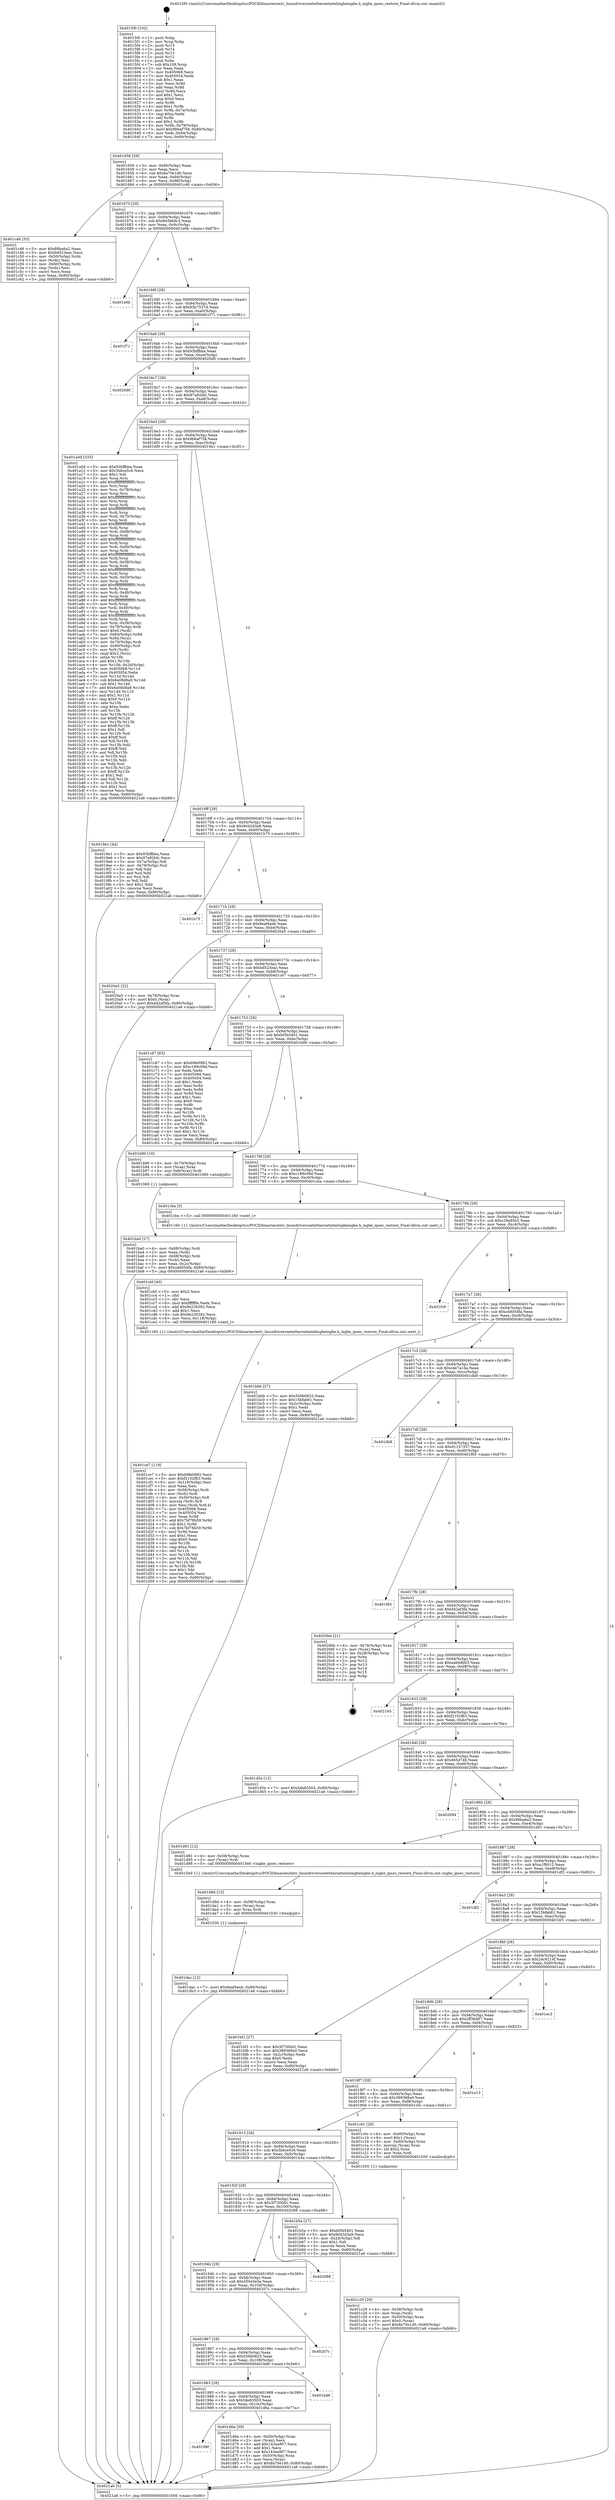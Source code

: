 digraph "0x4015f0" {
  label = "0x4015f0 (/mnt/c/Users/mathe/Desktop/tcc/POCII/binaries/extr_linuxdriversnetethernetintelixgbeixgbe.h_ixgbe_ipsec_restore_Final-ollvm.out::main(0))"
  labelloc = "t"
  node[shape=record]

  Entry [label="",width=0.3,height=0.3,shape=circle,fillcolor=black,style=filled]
  "0x401656" [label="{
     0x401656 [29]\l
     | [instrs]\l
     &nbsp;&nbsp;0x401656 \<+3\>: mov -0x80(%rbp),%eax\l
     &nbsp;&nbsp;0x401659 \<+2\>: mov %eax,%ecx\l
     &nbsp;&nbsp;0x40165b \<+6\>: sub $0x8a70e1d0,%ecx\l
     &nbsp;&nbsp;0x401661 \<+6\>: mov %eax,-0x94(%rbp)\l
     &nbsp;&nbsp;0x401667 \<+6\>: mov %ecx,-0x98(%rbp)\l
     &nbsp;&nbsp;0x40166d \<+6\>: je 0000000000401c46 \<main+0x656\>\l
  }"]
  "0x401c46" [label="{
     0x401c46 [33]\l
     | [instrs]\l
     &nbsp;&nbsp;0x401c46 \<+5\>: mov $0x89ba6a2,%eax\l
     &nbsp;&nbsp;0x401c4b \<+5\>: mov $0xbd523eac,%ecx\l
     &nbsp;&nbsp;0x401c50 \<+4\>: mov -0x50(%rbp),%rdx\l
     &nbsp;&nbsp;0x401c54 \<+2\>: mov (%rdx),%esi\l
     &nbsp;&nbsp;0x401c56 \<+4\>: mov -0x60(%rbp),%rdx\l
     &nbsp;&nbsp;0x401c5a \<+2\>: cmp (%rdx),%esi\l
     &nbsp;&nbsp;0x401c5c \<+3\>: cmovl %ecx,%eax\l
     &nbsp;&nbsp;0x401c5f \<+3\>: mov %eax,-0x80(%rbp)\l
     &nbsp;&nbsp;0x401c62 \<+5\>: jmp 00000000004021a6 \<main+0xbb6\>\l
  }"]
  "0x401673" [label="{
     0x401673 [28]\l
     | [instrs]\l
     &nbsp;&nbsp;0x401673 \<+5\>: jmp 0000000000401678 \<main+0x88\>\l
     &nbsp;&nbsp;0x401678 \<+6\>: mov -0x94(%rbp),%eax\l
     &nbsp;&nbsp;0x40167e \<+5\>: sub $0x8d3b6dc3,%eax\l
     &nbsp;&nbsp;0x401683 \<+6\>: mov %eax,-0x9c(%rbp)\l
     &nbsp;&nbsp;0x401689 \<+6\>: je 0000000000401e6b \<main+0x87b\>\l
  }"]
  Exit [label="",width=0.3,height=0.3,shape=circle,fillcolor=black,style=filled,peripheries=2]
  "0x401e6b" [label="{
     0x401e6b\l
  }", style=dashed]
  "0x40168f" [label="{
     0x40168f [28]\l
     | [instrs]\l
     &nbsp;&nbsp;0x40168f \<+5\>: jmp 0000000000401694 \<main+0xa4\>\l
     &nbsp;&nbsp;0x401694 \<+6\>: mov -0x94(%rbp),%eax\l
     &nbsp;&nbsp;0x40169a \<+5\>: sub $0x93b7537d,%eax\l
     &nbsp;&nbsp;0x40169f \<+6\>: mov %eax,-0xa0(%rbp)\l
     &nbsp;&nbsp;0x4016a5 \<+6\>: je 0000000000401f71 \<main+0x981\>\l
  }"]
  "0x401dac" [label="{
     0x401dac [12]\l
     | [instrs]\l
     &nbsp;&nbsp;0x401dac \<+7\>: movl $0x9eaf4eeb,-0x80(%rbp)\l
     &nbsp;&nbsp;0x401db3 \<+5\>: jmp 00000000004021a6 \<main+0xbb6\>\l
  }"]
  "0x401f71" [label="{
     0x401f71\l
  }", style=dashed]
  "0x4016ab" [label="{
     0x4016ab [28]\l
     | [instrs]\l
     &nbsp;&nbsp;0x4016ab \<+5\>: jmp 00000000004016b0 \<main+0xc0\>\l
     &nbsp;&nbsp;0x4016b0 \<+6\>: mov -0x94(%rbp),%eax\l
     &nbsp;&nbsp;0x4016b6 \<+5\>: sub $0x93bffbba,%eax\l
     &nbsp;&nbsp;0x4016bb \<+6\>: mov %eax,-0xa4(%rbp)\l
     &nbsp;&nbsp;0x4016c1 \<+6\>: je 00000000004020d0 \<main+0xae0\>\l
  }"]
  "0x401d9d" [label="{
     0x401d9d [15]\l
     | [instrs]\l
     &nbsp;&nbsp;0x401d9d \<+4\>: mov -0x58(%rbp),%rax\l
     &nbsp;&nbsp;0x401da1 \<+3\>: mov (%rax),%rax\l
     &nbsp;&nbsp;0x401da4 \<+3\>: mov %rax,%rdi\l
     &nbsp;&nbsp;0x401da7 \<+5\>: call 0000000000401030 \<free@plt\>\l
     | [calls]\l
     &nbsp;&nbsp;0x401030 \{1\} (unknown)\l
  }"]
  "0x4020d0" [label="{
     0x4020d0\l
  }", style=dashed]
  "0x4016c7" [label="{
     0x4016c7 [28]\l
     | [instrs]\l
     &nbsp;&nbsp;0x4016c7 \<+5\>: jmp 00000000004016cc \<main+0xdc\>\l
     &nbsp;&nbsp;0x4016cc \<+6\>: mov -0x94(%rbp),%eax\l
     &nbsp;&nbsp;0x4016d2 \<+5\>: sub $0x97a92bfc,%eax\l
     &nbsp;&nbsp;0x4016d7 \<+6\>: mov %eax,-0xa8(%rbp)\l
     &nbsp;&nbsp;0x4016dd \<+6\>: je 0000000000401a0d \<main+0x41d\>\l
  }"]
  "0x40199f" [label="{
     0x40199f\l
  }", style=dashed]
  "0x401a0d" [label="{
     0x401a0d [333]\l
     | [instrs]\l
     &nbsp;&nbsp;0x401a0d \<+5\>: mov $0x93bffbba,%eax\l
     &nbsp;&nbsp;0x401a12 \<+5\>: mov $0x3bbce5c6,%ecx\l
     &nbsp;&nbsp;0x401a17 \<+2\>: mov $0x1,%dl\l
     &nbsp;&nbsp;0x401a19 \<+3\>: mov %rsp,%rsi\l
     &nbsp;&nbsp;0x401a1c \<+4\>: add $0xfffffffffffffff0,%rsi\l
     &nbsp;&nbsp;0x401a20 \<+3\>: mov %rsi,%rsp\l
     &nbsp;&nbsp;0x401a23 \<+4\>: mov %rsi,-0x78(%rbp)\l
     &nbsp;&nbsp;0x401a27 \<+3\>: mov %rsp,%rsi\l
     &nbsp;&nbsp;0x401a2a \<+4\>: add $0xfffffffffffffff0,%rsi\l
     &nbsp;&nbsp;0x401a2e \<+3\>: mov %rsi,%rsp\l
     &nbsp;&nbsp;0x401a31 \<+3\>: mov %rsp,%rdi\l
     &nbsp;&nbsp;0x401a34 \<+4\>: add $0xfffffffffffffff0,%rdi\l
     &nbsp;&nbsp;0x401a38 \<+3\>: mov %rdi,%rsp\l
     &nbsp;&nbsp;0x401a3b \<+4\>: mov %rdi,-0x70(%rbp)\l
     &nbsp;&nbsp;0x401a3f \<+3\>: mov %rsp,%rdi\l
     &nbsp;&nbsp;0x401a42 \<+4\>: add $0xfffffffffffffff0,%rdi\l
     &nbsp;&nbsp;0x401a46 \<+3\>: mov %rdi,%rsp\l
     &nbsp;&nbsp;0x401a49 \<+4\>: mov %rdi,-0x68(%rbp)\l
     &nbsp;&nbsp;0x401a4d \<+3\>: mov %rsp,%rdi\l
     &nbsp;&nbsp;0x401a50 \<+4\>: add $0xfffffffffffffff0,%rdi\l
     &nbsp;&nbsp;0x401a54 \<+3\>: mov %rdi,%rsp\l
     &nbsp;&nbsp;0x401a57 \<+4\>: mov %rdi,-0x60(%rbp)\l
     &nbsp;&nbsp;0x401a5b \<+3\>: mov %rsp,%rdi\l
     &nbsp;&nbsp;0x401a5e \<+4\>: add $0xfffffffffffffff0,%rdi\l
     &nbsp;&nbsp;0x401a62 \<+3\>: mov %rdi,%rsp\l
     &nbsp;&nbsp;0x401a65 \<+4\>: mov %rdi,-0x58(%rbp)\l
     &nbsp;&nbsp;0x401a69 \<+3\>: mov %rsp,%rdi\l
     &nbsp;&nbsp;0x401a6c \<+4\>: add $0xfffffffffffffff0,%rdi\l
     &nbsp;&nbsp;0x401a70 \<+3\>: mov %rdi,%rsp\l
     &nbsp;&nbsp;0x401a73 \<+4\>: mov %rdi,-0x50(%rbp)\l
     &nbsp;&nbsp;0x401a77 \<+3\>: mov %rsp,%rdi\l
     &nbsp;&nbsp;0x401a7a \<+4\>: add $0xfffffffffffffff0,%rdi\l
     &nbsp;&nbsp;0x401a7e \<+3\>: mov %rdi,%rsp\l
     &nbsp;&nbsp;0x401a81 \<+4\>: mov %rdi,-0x48(%rbp)\l
     &nbsp;&nbsp;0x401a85 \<+3\>: mov %rsp,%rdi\l
     &nbsp;&nbsp;0x401a88 \<+4\>: add $0xfffffffffffffff0,%rdi\l
     &nbsp;&nbsp;0x401a8c \<+3\>: mov %rdi,%rsp\l
     &nbsp;&nbsp;0x401a8f \<+4\>: mov %rdi,-0x40(%rbp)\l
     &nbsp;&nbsp;0x401a93 \<+3\>: mov %rsp,%rdi\l
     &nbsp;&nbsp;0x401a96 \<+4\>: add $0xfffffffffffffff0,%rdi\l
     &nbsp;&nbsp;0x401a9a \<+3\>: mov %rdi,%rsp\l
     &nbsp;&nbsp;0x401a9d \<+4\>: mov %rdi,-0x38(%rbp)\l
     &nbsp;&nbsp;0x401aa1 \<+4\>: mov -0x78(%rbp),%rdi\l
     &nbsp;&nbsp;0x401aa5 \<+6\>: movl $0x0,(%rdi)\l
     &nbsp;&nbsp;0x401aab \<+7\>: mov -0x84(%rbp),%r8d\l
     &nbsp;&nbsp;0x401ab2 \<+3\>: mov %r8d,(%rsi)\l
     &nbsp;&nbsp;0x401ab5 \<+4\>: mov -0x70(%rbp),%rdi\l
     &nbsp;&nbsp;0x401ab9 \<+7\>: mov -0x90(%rbp),%r9\l
     &nbsp;&nbsp;0x401ac0 \<+3\>: mov %r9,(%rdi)\l
     &nbsp;&nbsp;0x401ac3 \<+3\>: cmpl $0x2,(%rsi)\l
     &nbsp;&nbsp;0x401ac6 \<+4\>: setne %r10b\l
     &nbsp;&nbsp;0x401aca \<+4\>: and $0x1,%r10b\l
     &nbsp;&nbsp;0x401ace \<+4\>: mov %r10b,-0x2d(%rbp)\l
     &nbsp;&nbsp;0x401ad2 \<+8\>: mov 0x405068,%r11d\l
     &nbsp;&nbsp;0x401ada \<+7\>: mov 0x405054,%ebx\l
     &nbsp;&nbsp;0x401ae1 \<+3\>: mov %r11d,%r14d\l
     &nbsp;&nbsp;0x401ae4 \<+7\>: sub $0x6a08d8a9,%r14d\l
     &nbsp;&nbsp;0x401aeb \<+4\>: sub $0x1,%r14d\l
     &nbsp;&nbsp;0x401aef \<+7\>: add $0x6a08d8a9,%r14d\l
     &nbsp;&nbsp;0x401af6 \<+4\>: imul %r14d,%r11d\l
     &nbsp;&nbsp;0x401afa \<+4\>: and $0x1,%r11d\l
     &nbsp;&nbsp;0x401afe \<+4\>: cmp $0x0,%r11d\l
     &nbsp;&nbsp;0x401b02 \<+4\>: sete %r10b\l
     &nbsp;&nbsp;0x401b06 \<+3\>: cmp $0xa,%ebx\l
     &nbsp;&nbsp;0x401b09 \<+4\>: setl %r15b\l
     &nbsp;&nbsp;0x401b0d \<+3\>: mov %r10b,%r12b\l
     &nbsp;&nbsp;0x401b10 \<+4\>: xor $0xff,%r12b\l
     &nbsp;&nbsp;0x401b14 \<+3\>: mov %r15b,%r13b\l
     &nbsp;&nbsp;0x401b17 \<+4\>: xor $0xff,%r13b\l
     &nbsp;&nbsp;0x401b1b \<+3\>: xor $0x1,%dl\l
     &nbsp;&nbsp;0x401b1e \<+3\>: mov %r12b,%sil\l
     &nbsp;&nbsp;0x401b21 \<+4\>: and $0xff,%sil\l
     &nbsp;&nbsp;0x401b25 \<+3\>: and %dl,%r10b\l
     &nbsp;&nbsp;0x401b28 \<+3\>: mov %r13b,%dil\l
     &nbsp;&nbsp;0x401b2b \<+4\>: and $0xff,%dil\l
     &nbsp;&nbsp;0x401b2f \<+3\>: and %dl,%r15b\l
     &nbsp;&nbsp;0x401b32 \<+3\>: or %r10b,%sil\l
     &nbsp;&nbsp;0x401b35 \<+3\>: or %r15b,%dil\l
     &nbsp;&nbsp;0x401b38 \<+3\>: xor %dil,%sil\l
     &nbsp;&nbsp;0x401b3b \<+3\>: or %r13b,%r12b\l
     &nbsp;&nbsp;0x401b3e \<+4\>: xor $0xff,%r12b\l
     &nbsp;&nbsp;0x401b42 \<+3\>: or $0x1,%dl\l
     &nbsp;&nbsp;0x401b45 \<+3\>: and %dl,%r12b\l
     &nbsp;&nbsp;0x401b48 \<+3\>: or %r12b,%sil\l
     &nbsp;&nbsp;0x401b4b \<+4\>: test $0x1,%sil\l
     &nbsp;&nbsp;0x401b4f \<+3\>: cmovne %ecx,%eax\l
     &nbsp;&nbsp;0x401b52 \<+3\>: mov %eax,-0x80(%rbp)\l
     &nbsp;&nbsp;0x401b55 \<+5\>: jmp 00000000004021a6 \<main+0xbb6\>\l
  }"]
  "0x4016e3" [label="{
     0x4016e3 [28]\l
     | [instrs]\l
     &nbsp;&nbsp;0x4016e3 \<+5\>: jmp 00000000004016e8 \<main+0xf8\>\l
     &nbsp;&nbsp;0x4016e8 \<+6\>: mov -0x94(%rbp),%eax\l
     &nbsp;&nbsp;0x4016ee \<+5\>: sub $0x9b6af758,%eax\l
     &nbsp;&nbsp;0x4016f3 \<+6\>: mov %eax,-0xac(%rbp)\l
     &nbsp;&nbsp;0x4016f9 \<+6\>: je 00000000004019e1 \<main+0x3f1\>\l
  }"]
  "0x401d6a" [label="{
     0x401d6a [39]\l
     | [instrs]\l
     &nbsp;&nbsp;0x401d6a \<+4\>: mov -0x50(%rbp),%rax\l
     &nbsp;&nbsp;0x401d6e \<+2\>: mov (%rax),%ecx\l
     &nbsp;&nbsp;0x401d70 \<+6\>: add $0x143ea907,%ecx\l
     &nbsp;&nbsp;0x401d76 \<+3\>: add $0x1,%ecx\l
     &nbsp;&nbsp;0x401d79 \<+6\>: sub $0x143ea907,%ecx\l
     &nbsp;&nbsp;0x401d7f \<+4\>: mov -0x50(%rbp),%rax\l
     &nbsp;&nbsp;0x401d83 \<+2\>: mov %ecx,(%rax)\l
     &nbsp;&nbsp;0x401d85 \<+7\>: movl $0x8a70e1d0,-0x80(%rbp)\l
     &nbsp;&nbsp;0x401d8c \<+5\>: jmp 00000000004021a6 \<main+0xbb6\>\l
  }"]
  "0x4019e1" [label="{
     0x4019e1 [44]\l
     | [instrs]\l
     &nbsp;&nbsp;0x4019e1 \<+5\>: mov $0x93bffbba,%eax\l
     &nbsp;&nbsp;0x4019e6 \<+5\>: mov $0x97a92bfc,%ecx\l
     &nbsp;&nbsp;0x4019eb \<+3\>: mov -0x7a(%rbp),%dl\l
     &nbsp;&nbsp;0x4019ee \<+4\>: mov -0x79(%rbp),%sil\l
     &nbsp;&nbsp;0x4019f2 \<+3\>: mov %dl,%dil\l
     &nbsp;&nbsp;0x4019f5 \<+3\>: and %sil,%dil\l
     &nbsp;&nbsp;0x4019f8 \<+3\>: xor %sil,%dl\l
     &nbsp;&nbsp;0x4019fb \<+3\>: or %dl,%dil\l
     &nbsp;&nbsp;0x4019fe \<+4\>: test $0x1,%dil\l
     &nbsp;&nbsp;0x401a02 \<+3\>: cmovne %ecx,%eax\l
     &nbsp;&nbsp;0x401a05 \<+3\>: mov %eax,-0x80(%rbp)\l
     &nbsp;&nbsp;0x401a08 \<+5\>: jmp 00000000004021a6 \<main+0xbb6\>\l
  }"]
  "0x4016ff" [label="{
     0x4016ff [28]\l
     | [instrs]\l
     &nbsp;&nbsp;0x4016ff \<+5\>: jmp 0000000000401704 \<main+0x114\>\l
     &nbsp;&nbsp;0x401704 \<+6\>: mov -0x94(%rbp),%eax\l
     &nbsp;&nbsp;0x40170a \<+5\>: sub $0x9d42d3a9,%eax\l
     &nbsp;&nbsp;0x40170f \<+6\>: mov %eax,-0xb0(%rbp)\l
     &nbsp;&nbsp;0x401715 \<+6\>: je 0000000000401b75 \<main+0x585\>\l
  }"]
  "0x4021a6" [label="{
     0x4021a6 [5]\l
     | [instrs]\l
     &nbsp;&nbsp;0x4021a6 \<+5\>: jmp 0000000000401656 \<main+0x66\>\l
  }"]
  "0x4015f0" [label="{
     0x4015f0 [102]\l
     | [instrs]\l
     &nbsp;&nbsp;0x4015f0 \<+1\>: push %rbp\l
     &nbsp;&nbsp;0x4015f1 \<+3\>: mov %rsp,%rbp\l
     &nbsp;&nbsp;0x4015f4 \<+2\>: push %r15\l
     &nbsp;&nbsp;0x4015f6 \<+2\>: push %r14\l
     &nbsp;&nbsp;0x4015f8 \<+2\>: push %r13\l
     &nbsp;&nbsp;0x4015fa \<+2\>: push %r12\l
     &nbsp;&nbsp;0x4015fc \<+1\>: push %rbx\l
     &nbsp;&nbsp;0x4015fd \<+7\>: sub $0x108,%rsp\l
     &nbsp;&nbsp;0x401604 \<+2\>: xor %eax,%eax\l
     &nbsp;&nbsp;0x401606 \<+7\>: mov 0x405068,%ecx\l
     &nbsp;&nbsp;0x40160d \<+7\>: mov 0x405054,%edx\l
     &nbsp;&nbsp;0x401614 \<+3\>: sub $0x1,%eax\l
     &nbsp;&nbsp;0x401617 \<+3\>: mov %ecx,%r8d\l
     &nbsp;&nbsp;0x40161a \<+3\>: add %eax,%r8d\l
     &nbsp;&nbsp;0x40161d \<+4\>: imul %r8d,%ecx\l
     &nbsp;&nbsp;0x401621 \<+3\>: and $0x1,%ecx\l
     &nbsp;&nbsp;0x401624 \<+3\>: cmp $0x0,%ecx\l
     &nbsp;&nbsp;0x401627 \<+4\>: sete %r9b\l
     &nbsp;&nbsp;0x40162b \<+4\>: and $0x1,%r9b\l
     &nbsp;&nbsp;0x40162f \<+4\>: mov %r9b,-0x7a(%rbp)\l
     &nbsp;&nbsp;0x401633 \<+3\>: cmp $0xa,%edx\l
     &nbsp;&nbsp;0x401636 \<+4\>: setl %r9b\l
     &nbsp;&nbsp;0x40163a \<+4\>: and $0x1,%r9b\l
     &nbsp;&nbsp;0x40163e \<+4\>: mov %r9b,-0x79(%rbp)\l
     &nbsp;&nbsp;0x401642 \<+7\>: movl $0x9b6af758,-0x80(%rbp)\l
     &nbsp;&nbsp;0x401649 \<+6\>: mov %edi,-0x84(%rbp)\l
     &nbsp;&nbsp;0x40164f \<+7\>: mov %rsi,-0x90(%rbp)\l
  }"]
  "0x401983" [label="{
     0x401983 [28]\l
     | [instrs]\l
     &nbsp;&nbsp;0x401983 \<+5\>: jmp 0000000000401988 \<main+0x398\>\l
     &nbsp;&nbsp;0x401988 \<+6\>: mov -0x94(%rbp),%eax\l
     &nbsp;&nbsp;0x40198e \<+5\>: sub $0x5de83503,%eax\l
     &nbsp;&nbsp;0x401993 \<+6\>: mov %eax,-0x10c(%rbp)\l
     &nbsp;&nbsp;0x401999 \<+6\>: je 0000000000401d6a \<main+0x77a\>\l
  }"]
  "0x401bd6" [label="{
     0x401bd6\l
  }", style=dashed]
  "0x401b75" [label="{
     0x401b75\l
  }", style=dashed]
  "0x40171b" [label="{
     0x40171b [28]\l
     | [instrs]\l
     &nbsp;&nbsp;0x40171b \<+5\>: jmp 0000000000401720 \<main+0x130\>\l
     &nbsp;&nbsp;0x401720 \<+6\>: mov -0x94(%rbp),%eax\l
     &nbsp;&nbsp;0x401726 \<+5\>: sub $0x9eaf4eeb,%eax\l
     &nbsp;&nbsp;0x40172b \<+6\>: mov %eax,-0xb4(%rbp)\l
     &nbsp;&nbsp;0x401731 \<+6\>: je 00000000004020a5 \<main+0xab5\>\l
  }"]
  "0x401967" [label="{
     0x401967 [28]\l
     | [instrs]\l
     &nbsp;&nbsp;0x401967 \<+5\>: jmp 000000000040196c \<main+0x37c\>\l
     &nbsp;&nbsp;0x40196c \<+6\>: mov -0x94(%rbp),%eax\l
     &nbsp;&nbsp;0x401972 \<+5\>: sub $0x556b0625,%eax\l
     &nbsp;&nbsp;0x401977 \<+6\>: mov %eax,-0x108(%rbp)\l
     &nbsp;&nbsp;0x40197d \<+6\>: je 0000000000401bd6 \<main+0x5e6\>\l
  }"]
  "0x4020a5" [label="{
     0x4020a5 [22]\l
     | [instrs]\l
     &nbsp;&nbsp;0x4020a5 \<+4\>: mov -0x78(%rbp),%rax\l
     &nbsp;&nbsp;0x4020a9 \<+6\>: movl $0x0,(%rax)\l
     &nbsp;&nbsp;0x4020af \<+7\>: movl $0xd42af3fa,-0x80(%rbp)\l
     &nbsp;&nbsp;0x4020b6 \<+5\>: jmp 00000000004021a6 \<main+0xbb6\>\l
  }"]
  "0x401737" [label="{
     0x401737 [28]\l
     | [instrs]\l
     &nbsp;&nbsp;0x401737 \<+5\>: jmp 000000000040173c \<main+0x14c\>\l
     &nbsp;&nbsp;0x40173c \<+6\>: mov -0x94(%rbp),%eax\l
     &nbsp;&nbsp;0x401742 \<+5\>: sub $0xbd523eac,%eax\l
     &nbsp;&nbsp;0x401747 \<+6\>: mov %eax,-0xb8(%rbp)\l
     &nbsp;&nbsp;0x40174d \<+6\>: je 0000000000401c67 \<main+0x677\>\l
  }"]
  "0x40207c" [label="{
     0x40207c\l
  }", style=dashed]
  "0x401c67" [label="{
     0x401c67 [83]\l
     | [instrs]\l
     &nbsp;&nbsp;0x401c67 \<+5\>: mov $0x69fe0982,%eax\l
     &nbsp;&nbsp;0x401c6c \<+5\>: mov $0xc189c09d,%ecx\l
     &nbsp;&nbsp;0x401c71 \<+2\>: xor %edx,%edx\l
     &nbsp;&nbsp;0x401c73 \<+7\>: mov 0x405068,%esi\l
     &nbsp;&nbsp;0x401c7a \<+7\>: mov 0x405054,%edi\l
     &nbsp;&nbsp;0x401c81 \<+3\>: sub $0x1,%edx\l
     &nbsp;&nbsp;0x401c84 \<+3\>: mov %esi,%r8d\l
     &nbsp;&nbsp;0x401c87 \<+3\>: add %edx,%r8d\l
     &nbsp;&nbsp;0x401c8a \<+4\>: imul %r8d,%esi\l
     &nbsp;&nbsp;0x401c8e \<+3\>: and $0x1,%esi\l
     &nbsp;&nbsp;0x401c91 \<+3\>: cmp $0x0,%esi\l
     &nbsp;&nbsp;0x401c94 \<+4\>: sete %r9b\l
     &nbsp;&nbsp;0x401c98 \<+3\>: cmp $0xa,%edi\l
     &nbsp;&nbsp;0x401c9b \<+4\>: setl %r10b\l
     &nbsp;&nbsp;0x401c9f \<+3\>: mov %r9b,%r11b\l
     &nbsp;&nbsp;0x401ca2 \<+3\>: and %r10b,%r11b\l
     &nbsp;&nbsp;0x401ca5 \<+3\>: xor %r10b,%r9b\l
     &nbsp;&nbsp;0x401ca8 \<+3\>: or %r9b,%r11b\l
     &nbsp;&nbsp;0x401cab \<+4\>: test $0x1,%r11b\l
     &nbsp;&nbsp;0x401caf \<+3\>: cmovne %ecx,%eax\l
     &nbsp;&nbsp;0x401cb2 \<+3\>: mov %eax,-0x80(%rbp)\l
     &nbsp;&nbsp;0x401cb5 \<+5\>: jmp 00000000004021a6 \<main+0xbb6\>\l
  }"]
  "0x401753" [label="{
     0x401753 [28]\l
     | [instrs]\l
     &nbsp;&nbsp;0x401753 \<+5\>: jmp 0000000000401758 \<main+0x168\>\l
     &nbsp;&nbsp;0x401758 \<+6\>: mov -0x94(%rbp),%eax\l
     &nbsp;&nbsp;0x40175e \<+5\>: sub $0xbf3b5401,%eax\l
     &nbsp;&nbsp;0x401763 \<+6\>: mov %eax,-0xbc(%rbp)\l
     &nbsp;&nbsp;0x401769 \<+6\>: je 0000000000401b90 \<main+0x5a0\>\l
  }"]
  "0x40194b" [label="{
     0x40194b [28]\l
     | [instrs]\l
     &nbsp;&nbsp;0x40194b \<+5\>: jmp 0000000000401950 \<main+0x360\>\l
     &nbsp;&nbsp;0x401950 \<+6\>: mov -0x94(%rbp),%eax\l
     &nbsp;&nbsp;0x401956 \<+5\>: sub $0x450a5e3a,%eax\l
     &nbsp;&nbsp;0x40195b \<+6\>: mov %eax,-0x104(%rbp)\l
     &nbsp;&nbsp;0x401961 \<+6\>: je 000000000040207c \<main+0xa8c\>\l
  }"]
  "0x401b90" [label="{
     0x401b90 [16]\l
     | [instrs]\l
     &nbsp;&nbsp;0x401b90 \<+4\>: mov -0x70(%rbp),%rax\l
     &nbsp;&nbsp;0x401b94 \<+3\>: mov (%rax),%rax\l
     &nbsp;&nbsp;0x401b97 \<+4\>: mov 0x8(%rax),%rdi\l
     &nbsp;&nbsp;0x401b9b \<+5\>: call 0000000000401060 \<atoi@plt\>\l
     | [calls]\l
     &nbsp;&nbsp;0x401060 \{1\} (unknown)\l
  }"]
  "0x40176f" [label="{
     0x40176f [28]\l
     | [instrs]\l
     &nbsp;&nbsp;0x40176f \<+5\>: jmp 0000000000401774 \<main+0x184\>\l
     &nbsp;&nbsp;0x401774 \<+6\>: mov -0x94(%rbp),%eax\l
     &nbsp;&nbsp;0x40177a \<+5\>: sub $0xc189c09d,%eax\l
     &nbsp;&nbsp;0x40177f \<+6\>: mov %eax,-0xc0(%rbp)\l
     &nbsp;&nbsp;0x401785 \<+6\>: je 0000000000401cba \<main+0x6ca\>\l
  }"]
  "0x402088" [label="{
     0x402088\l
  }", style=dashed]
  "0x401cba" [label="{
     0x401cba [5]\l
     | [instrs]\l
     &nbsp;&nbsp;0x401cba \<+5\>: call 0000000000401160 \<next_i\>\l
     | [calls]\l
     &nbsp;&nbsp;0x401160 \{1\} (/mnt/c/Users/mathe/Desktop/tcc/POCII/binaries/extr_linuxdriversnetethernetintelixgbeixgbe.h_ixgbe_ipsec_restore_Final-ollvm.out::next_i)\l
  }"]
  "0x40178b" [label="{
     0x40178b [28]\l
     | [instrs]\l
     &nbsp;&nbsp;0x40178b \<+5\>: jmp 0000000000401790 \<main+0x1a0\>\l
     &nbsp;&nbsp;0x401790 \<+6\>: mov -0x94(%rbp),%eax\l
     &nbsp;&nbsp;0x401796 \<+5\>: sub $0xc29a95e3,%eax\l
     &nbsp;&nbsp;0x40179b \<+6\>: mov %eax,-0xc4(%rbp)\l
     &nbsp;&nbsp;0x4017a1 \<+6\>: je 0000000000401fc9 \<main+0x9d9\>\l
  }"]
  "0x401ce7" [label="{
     0x401ce7 [119]\l
     | [instrs]\l
     &nbsp;&nbsp;0x401ce7 \<+5\>: mov $0x69fe0982,%ecx\l
     &nbsp;&nbsp;0x401cec \<+5\>: mov $0xf2102f63,%edx\l
     &nbsp;&nbsp;0x401cf1 \<+6\>: mov -0x118(%rbp),%esi\l
     &nbsp;&nbsp;0x401cf7 \<+3\>: imul %eax,%esi\l
     &nbsp;&nbsp;0x401cfa \<+4\>: mov -0x58(%rbp),%rdi\l
     &nbsp;&nbsp;0x401cfe \<+3\>: mov (%rdi),%rdi\l
     &nbsp;&nbsp;0x401d01 \<+4\>: mov -0x50(%rbp),%r8\l
     &nbsp;&nbsp;0x401d05 \<+3\>: movslq (%r8),%r8\l
     &nbsp;&nbsp;0x401d08 \<+4\>: mov %esi,(%rdi,%r8,4)\l
     &nbsp;&nbsp;0x401d0c \<+7\>: mov 0x405068,%eax\l
     &nbsp;&nbsp;0x401d13 \<+7\>: mov 0x405054,%esi\l
     &nbsp;&nbsp;0x401d1a \<+3\>: mov %eax,%r9d\l
     &nbsp;&nbsp;0x401d1d \<+7\>: add $0x7bf78b59,%r9d\l
     &nbsp;&nbsp;0x401d24 \<+4\>: sub $0x1,%r9d\l
     &nbsp;&nbsp;0x401d28 \<+7\>: sub $0x7bf78b59,%r9d\l
     &nbsp;&nbsp;0x401d2f \<+4\>: imul %r9d,%eax\l
     &nbsp;&nbsp;0x401d33 \<+3\>: and $0x1,%eax\l
     &nbsp;&nbsp;0x401d36 \<+3\>: cmp $0x0,%eax\l
     &nbsp;&nbsp;0x401d39 \<+4\>: sete %r10b\l
     &nbsp;&nbsp;0x401d3d \<+3\>: cmp $0xa,%esi\l
     &nbsp;&nbsp;0x401d40 \<+4\>: setl %r11b\l
     &nbsp;&nbsp;0x401d44 \<+3\>: mov %r10b,%bl\l
     &nbsp;&nbsp;0x401d47 \<+3\>: and %r11b,%bl\l
     &nbsp;&nbsp;0x401d4a \<+3\>: xor %r11b,%r10b\l
     &nbsp;&nbsp;0x401d4d \<+3\>: or %r10b,%bl\l
     &nbsp;&nbsp;0x401d50 \<+3\>: test $0x1,%bl\l
     &nbsp;&nbsp;0x401d53 \<+3\>: cmovne %edx,%ecx\l
     &nbsp;&nbsp;0x401d56 \<+3\>: mov %ecx,-0x80(%rbp)\l
     &nbsp;&nbsp;0x401d59 \<+5\>: jmp 00000000004021a6 \<main+0xbb6\>\l
  }"]
  "0x401fc9" [label="{
     0x401fc9\l
  }", style=dashed]
  "0x4017a7" [label="{
     0x4017a7 [28]\l
     | [instrs]\l
     &nbsp;&nbsp;0x4017a7 \<+5\>: jmp 00000000004017ac \<main+0x1bc\>\l
     &nbsp;&nbsp;0x4017ac \<+6\>: mov -0x94(%rbp),%eax\l
     &nbsp;&nbsp;0x4017b2 \<+5\>: sub $0xcdd054fa,%eax\l
     &nbsp;&nbsp;0x4017b7 \<+6\>: mov %eax,-0xc8(%rbp)\l
     &nbsp;&nbsp;0x4017bd \<+6\>: je 0000000000401bbb \<main+0x5cb\>\l
  }"]
  "0x401cbf" [label="{
     0x401cbf [40]\l
     | [instrs]\l
     &nbsp;&nbsp;0x401cbf \<+5\>: mov $0x2,%ecx\l
     &nbsp;&nbsp;0x401cc4 \<+1\>: cltd\l
     &nbsp;&nbsp;0x401cc5 \<+2\>: idiv %ecx\l
     &nbsp;&nbsp;0x401cc7 \<+6\>: imul $0xfffffffe,%edx,%ecx\l
     &nbsp;&nbsp;0x401ccd \<+6\>: add $0x9e226382,%ecx\l
     &nbsp;&nbsp;0x401cd3 \<+3\>: add $0x1,%ecx\l
     &nbsp;&nbsp;0x401cd6 \<+6\>: sub $0x9e226382,%ecx\l
     &nbsp;&nbsp;0x401cdc \<+6\>: mov %ecx,-0x118(%rbp)\l
     &nbsp;&nbsp;0x401ce2 \<+5\>: call 0000000000401160 \<next_i\>\l
     | [calls]\l
     &nbsp;&nbsp;0x401160 \{1\} (/mnt/c/Users/mathe/Desktop/tcc/POCII/binaries/extr_linuxdriversnetethernetintelixgbeixgbe.h_ixgbe_ipsec_restore_Final-ollvm.out::next_i)\l
  }"]
  "0x401bbb" [label="{
     0x401bbb [27]\l
     | [instrs]\l
     &nbsp;&nbsp;0x401bbb \<+5\>: mov $0x556b0625,%eax\l
     &nbsp;&nbsp;0x401bc0 \<+5\>: mov $0x15bfab61,%ecx\l
     &nbsp;&nbsp;0x401bc5 \<+3\>: mov -0x2c(%rbp),%edx\l
     &nbsp;&nbsp;0x401bc8 \<+3\>: cmp $0x1,%edx\l
     &nbsp;&nbsp;0x401bcb \<+3\>: cmovl %ecx,%eax\l
     &nbsp;&nbsp;0x401bce \<+3\>: mov %eax,-0x80(%rbp)\l
     &nbsp;&nbsp;0x401bd1 \<+5\>: jmp 00000000004021a6 \<main+0xbb6\>\l
  }"]
  "0x4017c3" [label="{
     0x4017c3 [28]\l
     | [instrs]\l
     &nbsp;&nbsp;0x4017c3 \<+5\>: jmp 00000000004017c8 \<main+0x1d8\>\l
     &nbsp;&nbsp;0x4017c8 \<+6\>: mov -0x94(%rbp),%eax\l
     &nbsp;&nbsp;0x4017ce \<+5\>: sub $0xcde7a1da,%eax\l
     &nbsp;&nbsp;0x4017d3 \<+6\>: mov %eax,-0xcc(%rbp)\l
     &nbsp;&nbsp;0x4017d9 \<+6\>: je 0000000000401db8 \<main+0x7c8\>\l
  }"]
  "0x401c29" [label="{
     0x401c29 [29]\l
     | [instrs]\l
     &nbsp;&nbsp;0x401c29 \<+4\>: mov -0x58(%rbp),%rdi\l
     &nbsp;&nbsp;0x401c2d \<+3\>: mov %rax,(%rdi)\l
     &nbsp;&nbsp;0x401c30 \<+4\>: mov -0x50(%rbp),%rax\l
     &nbsp;&nbsp;0x401c34 \<+6\>: movl $0x0,(%rax)\l
     &nbsp;&nbsp;0x401c3a \<+7\>: movl $0x8a70e1d0,-0x80(%rbp)\l
     &nbsp;&nbsp;0x401c41 \<+5\>: jmp 00000000004021a6 \<main+0xbb6\>\l
  }"]
  "0x401db8" [label="{
     0x401db8\l
  }", style=dashed]
  "0x4017df" [label="{
     0x4017df [28]\l
     | [instrs]\l
     &nbsp;&nbsp;0x4017df \<+5\>: jmp 00000000004017e4 \<main+0x1f4\>\l
     &nbsp;&nbsp;0x4017e4 \<+6\>: mov -0x94(%rbp),%eax\l
     &nbsp;&nbsp;0x4017ea \<+5\>: sub $0xd1157337,%eax\l
     &nbsp;&nbsp;0x4017ef \<+6\>: mov %eax,-0xd0(%rbp)\l
     &nbsp;&nbsp;0x4017f5 \<+6\>: je 0000000000401f65 \<main+0x975\>\l
  }"]
  "0x401ba0" [label="{
     0x401ba0 [27]\l
     | [instrs]\l
     &nbsp;&nbsp;0x401ba0 \<+4\>: mov -0x68(%rbp),%rdi\l
     &nbsp;&nbsp;0x401ba4 \<+2\>: mov %eax,(%rdi)\l
     &nbsp;&nbsp;0x401ba6 \<+4\>: mov -0x68(%rbp),%rdi\l
     &nbsp;&nbsp;0x401baa \<+2\>: mov (%rdi),%eax\l
     &nbsp;&nbsp;0x401bac \<+3\>: mov %eax,-0x2c(%rbp)\l
     &nbsp;&nbsp;0x401baf \<+7\>: movl $0xcdd054fa,-0x80(%rbp)\l
     &nbsp;&nbsp;0x401bb6 \<+5\>: jmp 00000000004021a6 \<main+0xbb6\>\l
  }"]
  "0x401f65" [label="{
     0x401f65\l
  }", style=dashed]
  "0x4017fb" [label="{
     0x4017fb [28]\l
     | [instrs]\l
     &nbsp;&nbsp;0x4017fb \<+5\>: jmp 0000000000401800 \<main+0x210\>\l
     &nbsp;&nbsp;0x401800 \<+6\>: mov -0x94(%rbp),%eax\l
     &nbsp;&nbsp;0x401806 \<+5\>: sub $0xd42af3fa,%eax\l
     &nbsp;&nbsp;0x40180b \<+6\>: mov %eax,-0xd4(%rbp)\l
     &nbsp;&nbsp;0x401811 \<+6\>: je 00000000004020bb \<main+0xacb\>\l
  }"]
  "0x40192f" [label="{
     0x40192f [28]\l
     | [instrs]\l
     &nbsp;&nbsp;0x40192f \<+5\>: jmp 0000000000401934 \<main+0x344\>\l
     &nbsp;&nbsp;0x401934 \<+6\>: mov -0x94(%rbp),%eax\l
     &nbsp;&nbsp;0x40193a \<+5\>: sub $0x3f7300d1,%eax\l
     &nbsp;&nbsp;0x40193f \<+6\>: mov %eax,-0x100(%rbp)\l
     &nbsp;&nbsp;0x401945 \<+6\>: je 0000000000402088 \<main+0xa98\>\l
  }"]
  "0x4020bb" [label="{
     0x4020bb [21]\l
     | [instrs]\l
     &nbsp;&nbsp;0x4020bb \<+4\>: mov -0x78(%rbp),%rax\l
     &nbsp;&nbsp;0x4020bf \<+2\>: mov (%rax),%eax\l
     &nbsp;&nbsp;0x4020c1 \<+4\>: lea -0x28(%rbp),%rsp\l
     &nbsp;&nbsp;0x4020c5 \<+1\>: pop %rbx\l
     &nbsp;&nbsp;0x4020c6 \<+2\>: pop %r12\l
     &nbsp;&nbsp;0x4020c8 \<+2\>: pop %r13\l
     &nbsp;&nbsp;0x4020ca \<+2\>: pop %r14\l
     &nbsp;&nbsp;0x4020cc \<+2\>: pop %r15\l
     &nbsp;&nbsp;0x4020ce \<+1\>: pop %rbp\l
     &nbsp;&nbsp;0x4020cf \<+1\>: ret\l
  }"]
  "0x401817" [label="{
     0x401817 [28]\l
     | [instrs]\l
     &nbsp;&nbsp;0x401817 \<+5\>: jmp 000000000040181c \<main+0x22c\>\l
     &nbsp;&nbsp;0x40181c \<+6\>: mov -0x94(%rbp),%eax\l
     &nbsp;&nbsp;0x401822 \<+5\>: sub $0xeab0db63,%eax\l
     &nbsp;&nbsp;0x401827 \<+6\>: mov %eax,-0xd8(%rbp)\l
     &nbsp;&nbsp;0x40182d \<+6\>: je 0000000000402165 \<main+0xb75\>\l
  }"]
  "0x401b5a" [label="{
     0x401b5a [27]\l
     | [instrs]\l
     &nbsp;&nbsp;0x401b5a \<+5\>: mov $0xbf3b5401,%eax\l
     &nbsp;&nbsp;0x401b5f \<+5\>: mov $0x9d42d3a9,%ecx\l
     &nbsp;&nbsp;0x401b64 \<+3\>: mov -0x2d(%rbp),%dl\l
     &nbsp;&nbsp;0x401b67 \<+3\>: test $0x1,%dl\l
     &nbsp;&nbsp;0x401b6a \<+3\>: cmovne %ecx,%eax\l
     &nbsp;&nbsp;0x401b6d \<+3\>: mov %eax,-0x80(%rbp)\l
     &nbsp;&nbsp;0x401b70 \<+5\>: jmp 00000000004021a6 \<main+0xbb6\>\l
  }"]
  "0x402165" [label="{
     0x402165\l
  }", style=dashed]
  "0x401833" [label="{
     0x401833 [28]\l
     | [instrs]\l
     &nbsp;&nbsp;0x401833 \<+5\>: jmp 0000000000401838 \<main+0x248\>\l
     &nbsp;&nbsp;0x401838 \<+6\>: mov -0x94(%rbp),%eax\l
     &nbsp;&nbsp;0x40183e \<+5\>: sub $0xf2102f63,%eax\l
     &nbsp;&nbsp;0x401843 \<+6\>: mov %eax,-0xdc(%rbp)\l
     &nbsp;&nbsp;0x401849 \<+6\>: je 0000000000401d5e \<main+0x76e\>\l
  }"]
  "0x401913" [label="{
     0x401913 [28]\l
     | [instrs]\l
     &nbsp;&nbsp;0x401913 \<+5\>: jmp 0000000000401918 \<main+0x328\>\l
     &nbsp;&nbsp;0x401918 \<+6\>: mov -0x94(%rbp),%eax\l
     &nbsp;&nbsp;0x40191e \<+5\>: sub $0x3bbce5c6,%eax\l
     &nbsp;&nbsp;0x401923 \<+6\>: mov %eax,-0xfc(%rbp)\l
     &nbsp;&nbsp;0x401929 \<+6\>: je 0000000000401b5a \<main+0x56a\>\l
  }"]
  "0x401d5e" [label="{
     0x401d5e [12]\l
     | [instrs]\l
     &nbsp;&nbsp;0x401d5e \<+7\>: movl $0x5de83503,-0x80(%rbp)\l
     &nbsp;&nbsp;0x401d65 \<+5\>: jmp 00000000004021a6 \<main+0xbb6\>\l
  }"]
  "0x40184f" [label="{
     0x40184f [28]\l
     | [instrs]\l
     &nbsp;&nbsp;0x40184f \<+5\>: jmp 0000000000401854 \<main+0x264\>\l
     &nbsp;&nbsp;0x401854 \<+6\>: mov -0x94(%rbp),%eax\l
     &nbsp;&nbsp;0x40185a \<+5\>: sub $0x465d746,%eax\l
     &nbsp;&nbsp;0x40185f \<+6\>: mov %eax,-0xe0(%rbp)\l
     &nbsp;&nbsp;0x401865 \<+6\>: je 0000000000402094 \<main+0xaa4\>\l
  }"]
  "0x401c0c" [label="{
     0x401c0c [29]\l
     | [instrs]\l
     &nbsp;&nbsp;0x401c0c \<+4\>: mov -0x60(%rbp),%rax\l
     &nbsp;&nbsp;0x401c10 \<+6\>: movl $0x1,(%rax)\l
     &nbsp;&nbsp;0x401c16 \<+4\>: mov -0x60(%rbp),%rax\l
     &nbsp;&nbsp;0x401c1a \<+3\>: movslq (%rax),%rax\l
     &nbsp;&nbsp;0x401c1d \<+4\>: shl $0x2,%rax\l
     &nbsp;&nbsp;0x401c21 \<+3\>: mov %rax,%rdi\l
     &nbsp;&nbsp;0x401c24 \<+5\>: call 0000000000401050 \<malloc@plt\>\l
     | [calls]\l
     &nbsp;&nbsp;0x401050 \{1\} (unknown)\l
  }"]
  "0x402094" [label="{
     0x402094\l
  }", style=dashed]
  "0x40186b" [label="{
     0x40186b [28]\l
     | [instrs]\l
     &nbsp;&nbsp;0x40186b \<+5\>: jmp 0000000000401870 \<main+0x280\>\l
     &nbsp;&nbsp;0x401870 \<+6\>: mov -0x94(%rbp),%eax\l
     &nbsp;&nbsp;0x401876 \<+5\>: sub $0x89ba6a2,%eax\l
     &nbsp;&nbsp;0x40187b \<+6\>: mov %eax,-0xe4(%rbp)\l
     &nbsp;&nbsp;0x401881 \<+6\>: je 0000000000401d91 \<main+0x7a1\>\l
  }"]
  "0x4018f7" [label="{
     0x4018f7 [28]\l
     | [instrs]\l
     &nbsp;&nbsp;0x4018f7 \<+5\>: jmp 00000000004018fc \<main+0x30c\>\l
     &nbsp;&nbsp;0x4018fc \<+6\>: mov -0x94(%rbp),%eax\l
     &nbsp;&nbsp;0x401902 \<+5\>: sub $0x389368a0,%eax\l
     &nbsp;&nbsp;0x401907 \<+6\>: mov %eax,-0xf8(%rbp)\l
     &nbsp;&nbsp;0x40190d \<+6\>: je 0000000000401c0c \<main+0x61c\>\l
  }"]
  "0x401d91" [label="{
     0x401d91 [12]\l
     | [instrs]\l
     &nbsp;&nbsp;0x401d91 \<+4\>: mov -0x58(%rbp),%rax\l
     &nbsp;&nbsp;0x401d95 \<+3\>: mov (%rax),%rdi\l
     &nbsp;&nbsp;0x401d98 \<+5\>: call 00000000004015e0 \<ixgbe_ipsec_restore\>\l
     | [calls]\l
     &nbsp;&nbsp;0x4015e0 \{1\} (/mnt/c/Users/mathe/Desktop/tcc/POCII/binaries/extr_linuxdriversnetethernetintelixgbeixgbe.h_ixgbe_ipsec_restore_Final-ollvm.out::ixgbe_ipsec_restore)\l
  }"]
  "0x401887" [label="{
     0x401887 [28]\l
     | [instrs]\l
     &nbsp;&nbsp;0x401887 \<+5\>: jmp 000000000040188c \<main+0x29c\>\l
     &nbsp;&nbsp;0x40188c \<+6\>: mov -0x94(%rbp),%eax\l
     &nbsp;&nbsp;0x401892 \<+5\>: sub $0xa1f8012,%eax\l
     &nbsp;&nbsp;0x401897 \<+6\>: mov %eax,-0xe8(%rbp)\l
     &nbsp;&nbsp;0x40189d \<+6\>: je 0000000000401df2 \<main+0x802\>\l
  }"]
  "0x401e13" [label="{
     0x401e13\l
  }", style=dashed]
  "0x401df2" [label="{
     0x401df2\l
  }", style=dashed]
  "0x4018a3" [label="{
     0x4018a3 [28]\l
     | [instrs]\l
     &nbsp;&nbsp;0x4018a3 \<+5\>: jmp 00000000004018a8 \<main+0x2b8\>\l
     &nbsp;&nbsp;0x4018a8 \<+6\>: mov -0x94(%rbp),%eax\l
     &nbsp;&nbsp;0x4018ae \<+5\>: sub $0x15bfab61,%eax\l
     &nbsp;&nbsp;0x4018b3 \<+6\>: mov %eax,-0xec(%rbp)\l
     &nbsp;&nbsp;0x4018b9 \<+6\>: je 0000000000401bf1 \<main+0x601\>\l
  }"]
  "0x4018db" [label="{
     0x4018db [28]\l
     | [instrs]\l
     &nbsp;&nbsp;0x4018db \<+5\>: jmp 00000000004018e0 \<main+0x2f0\>\l
     &nbsp;&nbsp;0x4018e0 \<+6\>: mov -0x94(%rbp),%eax\l
     &nbsp;&nbsp;0x4018e6 \<+5\>: sub $0x2ff36d87,%eax\l
     &nbsp;&nbsp;0x4018eb \<+6\>: mov %eax,-0xf4(%rbp)\l
     &nbsp;&nbsp;0x4018f1 \<+6\>: je 0000000000401e13 \<main+0x823\>\l
  }"]
  "0x401bf1" [label="{
     0x401bf1 [27]\l
     | [instrs]\l
     &nbsp;&nbsp;0x401bf1 \<+5\>: mov $0x3f7300d1,%eax\l
     &nbsp;&nbsp;0x401bf6 \<+5\>: mov $0x389368a0,%ecx\l
     &nbsp;&nbsp;0x401bfb \<+3\>: mov -0x2c(%rbp),%edx\l
     &nbsp;&nbsp;0x401bfe \<+3\>: cmp $0x0,%edx\l
     &nbsp;&nbsp;0x401c01 \<+3\>: cmove %ecx,%eax\l
     &nbsp;&nbsp;0x401c04 \<+3\>: mov %eax,-0x80(%rbp)\l
     &nbsp;&nbsp;0x401c07 \<+5\>: jmp 00000000004021a6 \<main+0xbb6\>\l
  }"]
  "0x4018bf" [label="{
     0x4018bf [28]\l
     | [instrs]\l
     &nbsp;&nbsp;0x4018bf \<+5\>: jmp 00000000004018c4 \<main+0x2d4\>\l
     &nbsp;&nbsp;0x4018c4 \<+6\>: mov -0x94(%rbp),%eax\l
     &nbsp;&nbsp;0x4018ca \<+5\>: sub $0x24c9214f,%eax\l
     &nbsp;&nbsp;0x4018cf \<+6\>: mov %eax,-0xf0(%rbp)\l
     &nbsp;&nbsp;0x4018d5 \<+6\>: je 0000000000401ec3 \<main+0x8d3\>\l
  }"]
  "0x401ec3" [label="{
     0x401ec3\l
  }", style=dashed]
  Entry -> "0x4015f0" [label=" 1"]
  "0x401656" -> "0x401c46" [label=" 2"]
  "0x401656" -> "0x401673" [label=" 14"]
  "0x4020bb" -> Exit [label=" 1"]
  "0x401673" -> "0x401e6b" [label=" 0"]
  "0x401673" -> "0x40168f" [label=" 14"]
  "0x4020a5" -> "0x4021a6" [label=" 1"]
  "0x40168f" -> "0x401f71" [label=" 0"]
  "0x40168f" -> "0x4016ab" [label=" 14"]
  "0x401dac" -> "0x4021a6" [label=" 1"]
  "0x4016ab" -> "0x4020d0" [label=" 0"]
  "0x4016ab" -> "0x4016c7" [label=" 14"]
  "0x401d9d" -> "0x401dac" [label=" 1"]
  "0x4016c7" -> "0x401a0d" [label=" 1"]
  "0x4016c7" -> "0x4016e3" [label=" 13"]
  "0x401d91" -> "0x401d9d" [label=" 1"]
  "0x4016e3" -> "0x4019e1" [label=" 1"]
  "0x4016e3" -> "0x4016ff" [label=" 12"]
  "0x4019e1" -> "0x4021a6" [label=" 1"]
  "0x4015f0" -> "0x401656" [label=" 1"]
  "0x4021a6" -> "0x401656" [label=" 15"]
  "0x401d6a" -> "0x4021a6" [label=" 1"]
  "0x401a0d" -> "0x4021a6" [label=" 1"]
  "0x401983" -> "0x401d6a" [label=" 1"]
  "0x4016ff" -> "0x401b75" [label=" 0"]
  "0x4016ff" -> "0x40171b" [label=" 12"]
  "0x401983" -> "0x40199f" [label=" 0"]
  "0x40171b" -> "0x4020a5" [label=" 1"]
  "0x40171b" -> "0x401737" [label=" 11"]
  "0x401967" -> "0x401bd6" [label=" 0"]
  "0x401737" -> "0x401c67" [label=" 1"]
  "0x401737" -> "0x401753" [label=" 10"]
  "0x401967" -> "0x401983" [label=" 1"]
  "0x401753" -> "0x401b90" [label=" 1"]
  "0x401753" -> "0x40176f" [label=" 9"]
  "0x40194b" -> "0x40207c" [label=" 0"]
  "0x40176f" -> "0x401cba" [label=" 1"]
  "0x40176f" -> "0x40178b" [label=" 8"]
  "0x40194b" -> "0x401967" [label=" 1"]
  "0x40178b" -> "0x401fc9" [label=" 0"]
  "0x40178b" -> "0x4017a7" [label=" 8"]
  "0x40192f" -> "0x402088" [label=" 0"]
  "0x4017a7" -> "0x401bbb" [label=" 1"]
  "0x4017a7" -> "0x4017c3" [label=" 7"]
  "0x40192f" -> "0x40194b" [label=" 1"]
  "0x4017c3" -> "0x401db8" [label=" 0"]
  "0x4017c3" -> "0x4017df" [label=" 7"]
  "0x401d5e" -> "0x4021a6" [label=" 1"]
  "0x4017df" -> "0x401f65" [label=" 0"]
  "0x4017df" -> "0x4017fb" [label=" 7"]
  "0x401ce7" -> "0x4021a6" [label=" 1"]
  "0x4017fb" -> "0x4020bb" [label=" 1"]
  "0x4017fb" -> "0x401817" [label=" 6"]
  "0x401cbf" -> "0x401ce7" [label=" 1"]
  "0x401817" -> "0x402165" [label=" 0"]
  "0x401817" -> "0x401833" [label=" 6"]
  "0x401cba" -> "0x401cbf" [label=" 1"]
  "0x401833" -> "0x401d5e" [label=" 1"]
  "0x401833" -> "0x40184f" [label=" 5"]
  "0x401c46" -> "0x4021a6" [label=" 2"]
  "0x40184f" -> "0x402094" [label=" 0"]
  "0x40184f" -> "0x40186b" [label=" 5"]
  "0x401c29" -> "0x4021a6" [label=" 1"]
  "0x40186b" -> "0x401d91" [label=" 1"]
  "0x40186b" -> "0x401887" [label=" 4"]
  "0x401bf1" -> "0x4021a6" [label=" 1"]
  "0x401887" -> "0x401df2" [label=" 0"]
  "0x401887" -> "0x4018a3" [label=" 4"]
  "0x401bbb" -> "0x4021a6" [label=" 1"]
  "0x4018a3" -> "0x401bf1" [label=" 1"]
  "0x4018a3" -> "0x4018bf" [label=" 3"]
  "0x401b90" -> "0x401ba0" [label=" 1"]
  "0x4018bf" -> "0x401ec3" [label=" 0"]
  "0x4018bf" -> "0x4018db" [label=" 3"]
  "0x401ba0" -> "0x4021a6" [label=" 1"]
  "0x4018db" -> "0x401e13" [label=" 0"]
  "0x4018db" -> "0x4018f7" [label=" 3"]
  "0x401c0c" -> "0x401c29" [label=" 1"]
  "0x4018f7" -> "0x401c0c" [label=" 1"]
  "0x4018f7" -> "0x401913" [label=" 2"]
  "0x401c67" -> "0x4021a6" [label=" 1"]
  "0x401913" -> "0x401b5a" [label=" 1"]
  "0x401913" -> "0x40192f" [label=" 1"]
  "0x401b5a" -> "0x4021a6" [label=" 1"]
}

